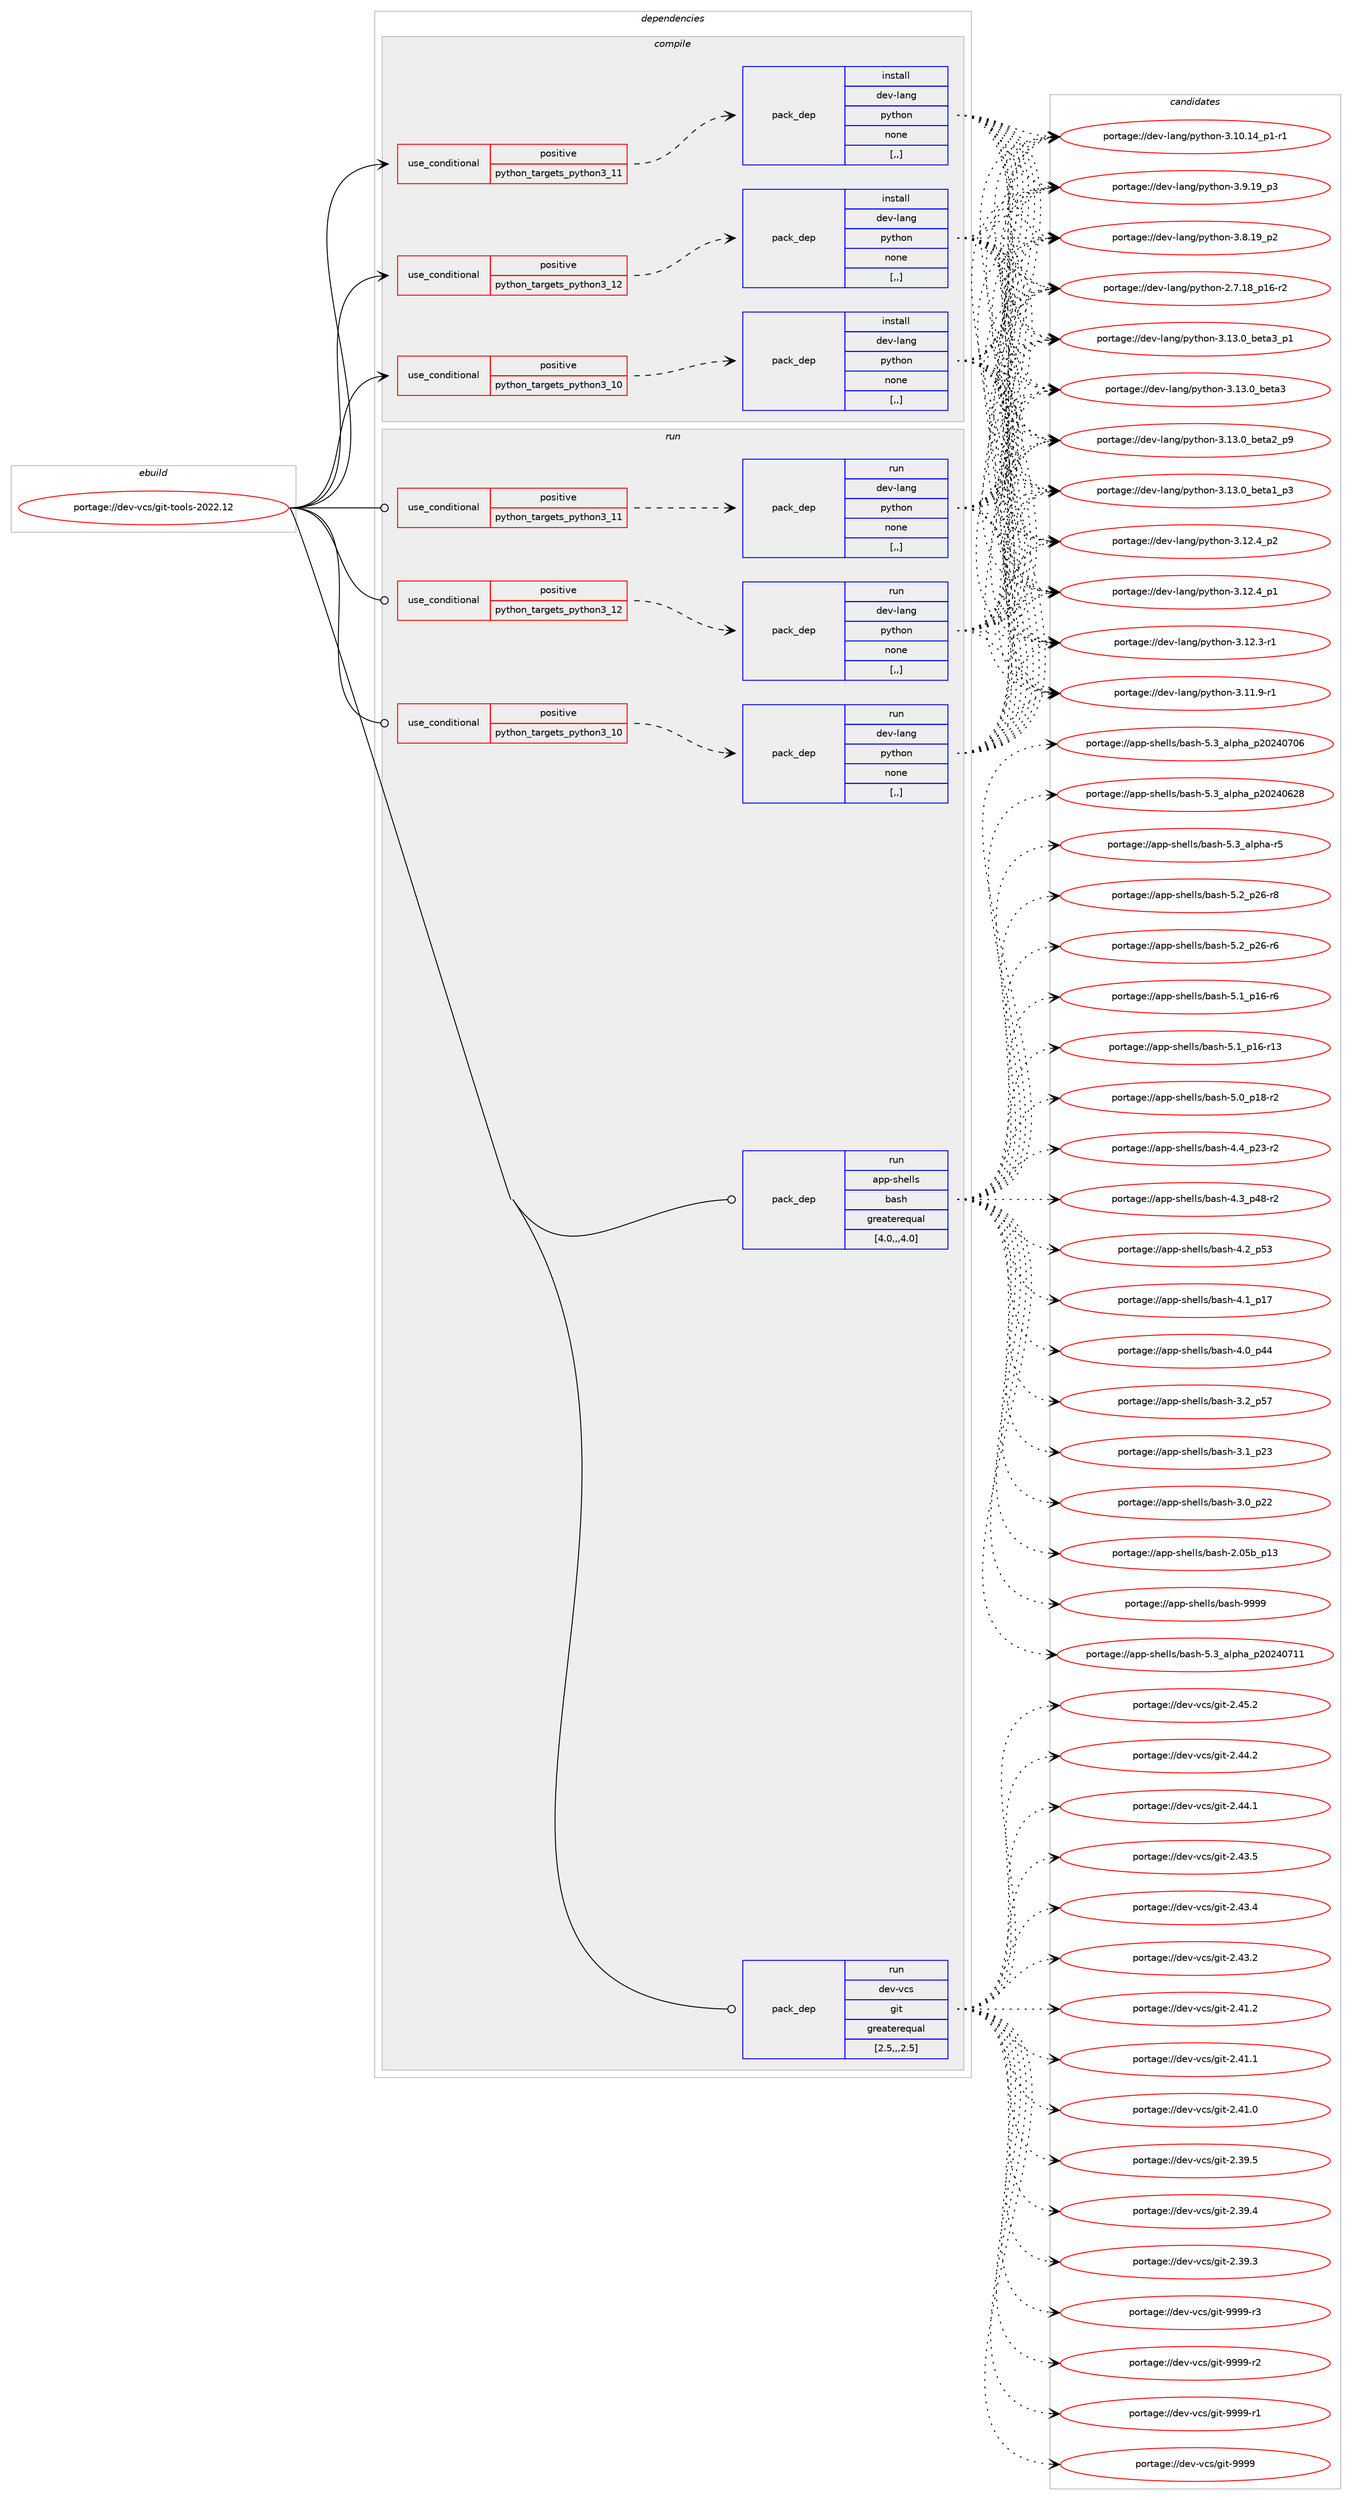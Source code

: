 digraph prolog {

# *************
# Graph options
# *************

newrank=true;
concentrate=true;
compound=true;
graph [rankdir=LR,fontname=Helvetica,fontsize=10,ranksep=1.5];#, ranksep=2.5, nodesep=0.2];
edge  [arrowhead=vee];
node  [fontname=Helvetica,fontsize=10];

# **********
# The ebuild
# **********

subgraph cluster_leftcol {
color=gray;
label=<<i>ebuild</i>>;
id [label="portage://dev-vcs/git-tools-2022.12", color=red, width=4, href="../dev-vcs/git-tools-2022.12.svg"];
}

# ****************
# The dependencies
# ****************

subgraph cluster_midcol {
color=gray;
label=<<i>dependencies</i>>;
subgraph cluster_compile {
fillcolor="#eeeeee";
style=filled;
label=<<i>compile</i>>;
subgraph cond62364 {
dependency221968 [label=<<TABLE BORDER="0" CELLBORDER="1" CELLSPACING="0" CELLPADDING="4"><TR><TD ROWSPAN="3" CELLPADDING="10">use_conditional</TD></TR><TR><TD>positive</TD></TR><TR><TD>python_targets_python3_10</TD></TR></TABLE>>, shape=none, color=red];
subgraph pack158124 {
dependency221969 [label=<<TABLE BORDER="0" CELLBORDER="1" CELLSPACING="0" CELLPADDING="4" WIDTH="220"><TR><TD ROWSPAN="6" CELLPADDING="30">pack_dep</TD></TR><TR><TD WIDTH="110">install</TD></TR><TR><TD>dev-lang</TD></TR><TR><TD>python</TD></TR><TR><TD>none</TD></TR><TR><TD>[,,]</TD></TR></TABLE>>, shape=none, color=blue];
}
dependency221968:e -> dependency221969:w [weight=20,style="dashed",arrowhead="vee"];
}
id:e -> dependency221968:w [weight=20,style="solid",arrowhead="vee"];
subgraph cond62365 {
dependency221970 [label=<<TABLE BORDER="0" CELLBORDER="1" CELLSPACING="0" CELLPADDING="4"><TR><TD ROWSPAN="3" CELLPADDING="10">use_conditional</TD></TR><TR><TD>positive</TD></TR><TR><TD>python_targets_python3_11</TD></TR></TABLE>>, shape=none, color=red];
subgraph pack158125 {
dependency221971 [label=<<TABLE BORDER="0" CELLBORDER="1" CELLSPACING="0" CELLPADDING="4" WIDTH="220"><TR><TD ROWSPAN="6" CELLPADDING="30">pack_dep</TD></TR><TR><TD WIDTH="110">install</TD></TR><TR><TD>dev-lang</TD></TR><TR><TD>python</TD></TR><TR><TD>none</TD></TR><TR><TD>[,,]</TD></TR></TABLE>>, shape=none, color=blue];
}
dependency221970:e -> dependency221971:w [weight=20,style="dashed",arrowhead="vee"];
}
id:e -> dependency221970:w [weight=20,style="solid",arrowhead="vee"];
subgraph cond62366 {
dependency221972 [label=<<TABLE BORDER="0" CELLBORDER="1" CELLSPACING="0" CELLPADDING="4"><TR><TD ROWSPAN="3" CELLPADDING="10">use_conditional</TD></TR><TR><TD>positive</TD></TR><TR><TD>python_targets_python3_12</TD></TR></TABLE>>, shape=none, color=red];
subgraph pack158126 {
dependency221973 [label=<<TABLE BORDER="0" CELLBORDER="1" CELLSPACING="0" CELLPADDING="4" WIDTH="220"><TR><TD ROWSPAN="6" CELLPADDING="30">pack_dep</TD></TR><TR><TD WIDTH="110">install</TD></TR><TR><TD>dev-lang</TD></TR><TR><TD>python</TD></TR><TR><TD>none</TD></TR><TR><TD>[,,]</TD></TR></TABLE>>, shape=none, color=blue];
}
dependency221972:e -> dependency221973:w [weight=20,style="dashed",arrowhead="vee"];
}
id:e -> dependency221972:w [weight=20,style="solid",arrowhead="vee"];
}
subgraph cluster_compileandrun {
fillcolor="#eeeeee";
style=filled;
label=<<i>compile and run</i>>;
}
subgraph cluster_run {
fillcolor="#eeeeee";
style=filled;
label=<<i>run</i>>;
subgraph cond62367 {
dependency221974 [label=<<TABLE BORDER="0" CELLBORDER="1" CELLSPACING="0" CELLPADDING="4"><TR><TD ROWSPAN="3" CELLPADDING="10">use_conditional</TD></TR><TR><TD>positive</TD></TR><TR><TD>python_targets_python3_10</TD></TR></TABLE>>, shape=none, color=red];
subgraph pack158127 {
dependency221975 [label=<<TABLE BORDER="0" CELLBORDER="1" CELLSPACING="0" CELLPADDING="4" WIDTH="220"><TR><TD ROWSPAN="6" CELLPADDING="30">pack_dep</TD></TR><TR><TD WIDTH="110">run</TD></TR><TR><TD>dev-lang</TD></TR><TR><TD>python</TD></TR><TR><TD>none</TD></TR><TR><TD>[,,]</TD></TR></TABLE>>, shape=none, color=blue];
}
dependency221974:e -> dependency221975:w [weight=20,style="dashed",arrowhead="vee"];
}
id:e -> dependency221974:w [weight=20,style="solid",arrowhead="odot"];
subgraph cond62368 {
dependency221976 [label=<<TABLE BORDER="0" CELLBORDER="1" CELLSPACING="0" CELLPADDING="4"><TR><TD ROWSPAN="3" CELLPADDING="10">use_conditional</TD></TR><TR><TD>positive</TD></TR><TR><TD>python_targets_python3_11</TD></TR></TABLE>>, shape=none, color=red];
subgraph pack158128 {
dependency221977 [label=<<TABLE BORDER="0" CELLBORDER="1" CELLSPACING="0" CELLPADDING="4" WIDTH="220"><TR><TD ROWSPAN="6" CELLPADDING="30">pack_dep</TD></TR><TR><TD WIDTH="110">run</TD></TR><TR><TD>dev-lang</TD></TR><TR><TD>python</TD></TR><TR><TD>none</TD></TR><TR><TD>[,,]</TD></TR></TABLE>>, shape=none, color=blue];
}
dependency221976:e -> dependency221977:w [weight=20,style="dashed",arrowhead="vee"];
}
id:e -> dependency221976:w [weight=20,style="solid",arrowhead="odot"];
subgraph cond62369 {
dependency221978 [label=<<TABLE BORDER="0" CELLBORDER="1" CELLSPACING="0" CELLPADDING="4"><TR><TD ROWSPAN="3" CELLPADDING="10">use_conditional</TD></TR><TR><TD>positive</TD></TR><TR><TD>python_targets_python3_12</TD></TR></TABLE>>, shape=none, color=red];
subgraph pack158129 {
dependency221979 [label=<<TABLE BORDER="0" CELLBORDER="1" CELLSPACING="0" CELLPADDING="4" WIDTH="220"><TR><TD ROWSPAN="6" CELLPADDING="30">pack_dep</TD></TR><TR><TD WIDTH="110">run</TD></TR><TR><TD>dev-lang</TD></TR><TR><TD>python</TD></TR><TR><TD>none</TD></TR><TR><TD>[,,]</TD></TR></TABLE>>, shape=none, color=blue];
}
dependency221978:e -> dependency221979:w [weight=20,style="dashed",arrowhead="vee"];
}
id:e -> dependency221978:w [weight=20,style="solid",arrowhead="odot"];
subgraph pack158130 {
dependency221980 [label=<<TABLE BORDER="0" CELLBORDER="1" CELLSPACING="0" CELLPADDING="4" WIDTH="220"><TR><TD ROWSPAN="6" CELLPADDING="30">pack_dep</TD></TR><TR><TD WIDTH="110">run</TD></TR><TR><TD>app-shells</TD></TR><TR><TD>bash</TD></TR><TR><TD>greaterequal</TD></TR><TR><TD>[4.0,,,4.0]</TD></TR></TABLE>>, shape=none, color=blue];
}
id:e -> dependency221980:w [weight=20,style="solid",arrowhead="odot"];
subgraph pack158131 {
dependency221981 [label=<<TABLE BORDER="0" CELLBORDER="1" CELLSPACING="0" CELLPADDING="4" WIDTH="220"><TR><TD ROWSPAN="6" CELLPADDING="30">pack_dep</TD></TR><TR><TD WIDTH="110">run</TD></TR><TR><TD>dev-vcs</TD></TR><TR><TD>git</TD></TR><TR><TD>greaterequal</TD></TR><TR><TD>[2.5,,,2.5]</TD></TR></TABLE>>, shape=none, color=blue];
}
id:e -> dependency221981:w [weight=20,style="solid",arrowhead="odot"];
}
}

# **************
# The candidates
# **************

subgraph cluster_choices {
rank=same;
color=gray;
label=<<i>candidates</i>>;

subgraph choice158124 {
color=black;
nodesep=1;
choice10010111845108971101034711212111610411111045514649514648959810111697519511249 [label="portage://dev-lang/python-3.13.0_beta3_p1", color=red, width=4,href="../dev-lang/python-3.13.0_beta3_p1.svg"];
choice1001011184510897110103471121211161041111104551464951464895981011169751 [label="portage://dev-lang/python-3.13.0_beta3", color=red, width=4,href="../dev-lang/python-3.13.0_beta3.svg"];
choice10010111845108971101034711212111610411111045514649514648959810111697509511257 [label="portage://dev-lang/python-3.13.0_beta2_p9", color=red, width=4,href="../dev-lang/python-3.13.0_beta2_p9.svg"];
choice10010111845108971101034711212111610411111045514649514648959810111697499511251 [label="portage://dev-lang/python-3.13.0_beta1_p3", color=red, width=4,href="../dev-lang/python-3.13.0_beta1_p3.svg"];
choice100101118451089711010347112121116104111110455146495046529511250 [label="portage://dev-lang/python-3.12.4_p2", color=red, width=4,href="../dev-lang/python-3.12.4_p2.svg"];
choice100101118451089711010347112121116104111110455146495046529511249 [label="portage://dev-lang/python-3.12.4_p1", color=red, width=4,href="../dev-lang/python-3.12.4_p1.svg"];
choice100101118451089711010347112121116104111110455146495046514511449 [label="portage://dev-lang/python-3.12.3-r1", color=red, width=4,href="../dev-lang/python-3.12.3-r1.svg"];
choice100101118451089711010347112121116104111110455146494946574511449 [label="portage://dev-lang/python-3.11.9-r1", color=red, width=4,href="../dev-lang/python-3.11.9-r1.svg"];
choice100101118451089711010347112121116104111110455146494846495295112494511449 [label="portage://dev-lang/python-3.10.14_p1-r1", color=red, width=4,href="../dev-lang/python-3.10.14_p1-r1.svg"];
choice100101118451089711010347112121116104111110455146574649579511251 [label="portage://dev-lang/python-3.9.19_p3", color=red, width=4,href="../dev-lang/python-3.9.19_p3.svg"];
choice100101118451089711010347112121116104111110455146564649579511250 [label="portage://dev-lang/python-3.8.19_p2", color=red, width=4,href="../dev-lang/python-3.8.19_p2.svg"];
choice100101118451089711010347112121116104111110455046554649569511249544511450 [label="portage://dev-lang/python-2.7.18_p16-r2", color=red, width=4,href="../dev-lang/python-2.7.18_p16-r2.svg"];
dependency221969:e -> choice10010111845108971101034711212111610411111045514649514648959810111697519511249:w [style=dotted,weight="100"];
dependency221969:e -> choice1001011184510897110103471121211161041111104551464951464895981011169751:w [style=dotted,weight="100"];
dependency221969:e -> choice10010111845108971101034711212111610411111045514649514648959810111697509511257:w [style=dotted,weight="100"];
dependency221969:e -> choice10010111845108971101034711212111610411111045514649514648959810111697499511251:w [style=dotted,weight="100"];
dependency221969:e -> choice100101118451089711010347112121116104111110455146495046529511250:w [style=dotted,weight="100"];
dependency221969:e -> choice100101118451089711010347112121116104111110455146495046529511249:w [style=dotted,weight="100"];
dependency221969:e -> choice100101118451089711010347112121116104111110455146495046514511449:w [style=dotted,weight="100"];
dependency221969:e -> choice100101118451089711010347112121116104111110455146494946574511449:w [style=dotted,weight="100"];
dependency221969:e -> choice100101118451089711010347112121116104111110455146494846495295112494511449:w [style=dotted,weight="100"];
dependency221969:e -> choice100101118451089711010347112121116104111110455146574649579511251:w [style=dotted,weight="100"];
dependency221969:e -> choice100101118451089711010347112121116104111110455146564649579511250:w [style=dotted,weight="100"];
dependency221969:e -> choice100101118451089711010347112121116104111110455046554649569511249544511450:w [style=dotted,weight="100"];
}
subgraph choice158125 {
color=black;
nodesep=1;
choice10010111845108971101034711212111610411111045514649514648959810111697519511249 [label="portage://dev-lang/python-3.13.0_beta3_p1", color=red, width=4,href="../dev-lang/python-3.13.0_beta3_p1.svg"];
choice1001011184510897110103471121211161041111104551464951464895981011169751 [label="portage://dev-lang/python-3.13.0_beta3", color=red, width=4,href="../dev-lang/python-3.13.0_beta3.svg"];
choice10010111845108971101034711212111610411111045514649514648959810111697509511257 [label="portage://dev-lang/python-3.13.0_beta2_p9", color=red, width=4,href="../dev-lang/python-3.13.0_beta2_p9.svg"];
choice10010111845108971101034711212111610411111045514649514648959810111697499511251 [label="portage://dev-lang/python-3.13.0_beta1_p3", color=red, width=4,href="../dev-lang/python-3.13.0_beta1_p3.svg"];
choice100101118451089711010347112121116104111110455146495046529511250 [label="portage://dev-lang/python-3.12.4_p2", color=red, width=4,href="../dev-lang/python-3.12.4_p2.svg"];
choice100101118451089711010347112121116104111110455146495046529511249 [label="portage://dev-lang/python-3.12.4_p1", color=red, width=4,href="../dev-lang/python-3.12.4_p1.svg"];
choice100101118451089711010347112121116104111110455146495046514511449 [label="portage://dev-lang/python-3.12.3-r1", color=red, width=4,href="../dev-lang/python-3.12.3-r1.svg"];
choice100101118451089711010347112121116104111110455146494946574511449 [label="portage://dev-lang/python-3.11.9-r1", color=red, width=4,href="../dev-lang/python-3.11.9-r1.svg"];
choice100101118451089711010347112121116104111110455146494846495295112494511449 [label="portage://dev-lang/python-3.10.14_p1-r1", color=red, width=4,href="../dev-lang/python-3.10.14_p1-r1.svg"];
choice100101118451089711010347112121116104111110455146574649579511251 [label="portage://dev-lang/python-3.9.19_p3", color=red, width=4,href="../dev-lang/python-3.9.19_p3.svg"];
choice100101118451089711010347112121116104111110455146564649579511250 [label="portage://dev-lang/python-3.8.19_p2", color=red, width=4,href="../dev-lang/python-3.8.19_p2.svg"];
choice100101118451089711010347112121116104111110455046554649569511249544511450 [label="portage://dev-lang/python-2.7.18_p16-r2", color=red, width=4,href="../dev-lang/python-2.7.18_p16-r2.svg"];
dependency221971:e -> choice10010111845108971101034711212111610411111045514649514648959810111697519511249:w [style=dotted,weight="100"];
dependency221971:e -> choice1001011184510897110103471121211161041111104551464951464895981011169751:w [style=dotted,weight="100"];
dependency221971:e -> choice10010111845108971101034711212111610411111045514649514648959810111697509511257:w [style=dotted,weight="100"];
dependency221971:e -> choice10010111845108971101034711212111610411111045514649514648959810111697499511251:w [style=dotted,weight="100"];
dependency221971:e -> choice100101118451089711010347112121116104111110455146495046529511250:w [style=dotted,weight="100"];
dependency221971:e -> choice100101118451089711010347112121116104111110455146495046529511249:w [style=dotted,weight="100"];
dependency221971:e -> choice100101118451089711010347112121116104111110455146495046514511449:w [style=dotted,weight="100"];
dependency221971:e -> choice100101118451089711010347112121116104111110455146494946574511449:w [style=dotted,weight="100"];
dependency221971:e -> choice100101118451089711010347112121116104111110455146494846495295112494511449:w [style=dotted,weight="100"];
dependency221971:e -> choice100101118451089711010347112121116104111110455146574649579511251:w [style=dotted,weight="100"];
dependency221971:e -> choice100101118451089711010347112121116104111110455146564649579511250:w [style=dotted,weight="100"];
dependency221971:e -> choice100101118451089711010347112121116104111110455046554649569511249544511450:w [style=dotted,weight="100"];
}
subgraph choice158126 {
color=black;
nodesep=1;
choice10010111845108971101034711212111610411111045514649514648959810111697519511249 [label="portage://dev-lang/python-3.13.0_beta3_p1", color=red, width=4,href="../dev-lang/python-3.13.0_beta3_p1.svg"];
choice1001011184510897110103471121211161041111104551464951464895981011169751 [label="portage://dev-lang/python-3.13.0_beta3", color=red, width=4,href="../dev-lang/python-3.13.0_beta3.svg"];
choice10010111845108971101034711212111610411111045514649514648959810111697509511257 [label="portage://dev-lang/python-3.13.0_beta2_p9", color=red, width=4,href="../dev-lang/python-3.13.0_beta2_p9.svg"];
choice10010111845108971101034711212111610411111045514649514648959810111697499511251 [label="portage://dev-lang/python-3.13.0_beta1_p3", color=red, width=4,href="../dev-lang/python-3.13.0_beta1_p3.svg"];
choice100101118451089711010347112121116104111110455146495046529511250 [label="portage://dev-lang/python-3.12.4_p2", color=red, width=4,href="../dev-lang/python-3.12.4_p2.svg"];
choice100101118451089711010347112121116104111110455146495046529511249 [label="portage://dev-lang/python-3.12.4_p1", color=red, width=4,href="../dev-lang/python-3.12.4_p1.svg"];
choice100101118451089711010347112121116104111110455146495046514511449 [label="portage://dev-lang/python-3.12.3-r1", color=red, width=4,href="../dev-lang/python-3.12.3-r1.svg"];
choice100101118451089711010347112121116104111110455146494946574511449 [label="portage://dev-lang/python-3.11.9-r1", color=red, width=4,href="../dev-lang/python-3.11.9-r1.svg"];
choice100101118451089711010347112121116104111110455146494846495295112494511449 [label="portage://dev-lang/python-3.10.14_p1-r1", color=red, width=4,href="../dev-lang/python-3.10.14_p1-r1.svg"];
choice100101118451089711010347112121116104111110455146574649579511251 [label="portage://dev-lang/python-3.9.19_p3", color=red, width=4,href="../dev-lang/python-3.9.19_p3.svg"];
choice100101118451089711010347112121116104111110455146564649579511250 [label="portage://dev-lang/python-3.8.19_p2", color=red, width=4,href="../dev-lang/python-3.8.19_p2.svg"];
choice100101118451089711010347112121116104111110455046554649569511249544511450 [label="portage://dev-lang/python-2.7.18_p16-r2", color=red, width=4,href="../dev-lang/python-2.7.18_p16-r2.svg"];
dependency221973:e -> choice10010111845108971101034711212111610411111045514649514648959810111697519511249:w [style=dotted,weight="100"];
dependency221973:e -> choice1001011184510897110103471121211161041111104551464951464895981011169751:w [style=dotted,weight="100"];
dependency221973:e -> choice10010111845108971101034711212111610411111045514649514648959810111697509511257:w [style=dotted,weight="100"];
dependency221973:e -> choice10010111845108971101034711212111610411111045514649514648959810111697499511251:w [style=dotted,weight="100"];
dependency221973:e -> choice100101118451089711010347112121116104111110455146495046529511250:w [style=dotted,weight="100"];
dependency221973:e -> choice100101118451089711010347112121116104111110455146495046529511249:w [style=dotted,weight="100"];
dependency221973:e -> choice100101118451089711010347112121116104111110455146495046514511449:w [style=dotted,weight="100"];
dependency221973:e -> choice100101118451089711010347112121116104111110455146494946574511449:w [style=dotted,weight="100"];
dependency221973:e -> choice100101118451089711010347112121116104111110455146494846495295112494511449:w [style=dotted,weight="100"];
dependency221973:e -> choice100101118451089711010347112121116104111110455146574649579511251:w [style=dotted,weight="100"];
dependency221973:e -> choice100101118451089711010347112121116104111110455146564649579511250:w [style=dotted,weight="100"];
dependency221973:e -> choice100101118451089711010347112121116104111110455046554649569511249544511450:w [style=dotted,weight="100"];
}
subgraph choice158127 {
color=black;
nodesep=1;
choice10010111845108971101034711212111610411111045514649514648959810111697519511249 [label="portage://dev-lang/python-3.13.0_beta3_p1", color=red, width=4,href="../dev-lang/python-3.13.0_beta3_p1.svg"];
choice1001011184510897110103471121211161041111104551464951464895981011169751 [label="portage://dev-lang/python-3.13.0_beta3", color=red, width=4,href="../dev-lang/python-3.13.0_beta3.svg"];
choice10010111845108971101034711212111610411111045514649514648959810111697509511257 [label="portage://dev-lang/python-3.13.0_beta2_p9", color=red, width=4,href="../dev-lang/python-3.13.0_beta2_p9.svg"];
choice10010111845108971101034711212111610411111045514649514648959810111697499511251 [label="portage://dev-lang/python-3.13.0_beta1_p3", color=red, width=4,href="../dev-lang/python-3.13.0_beta1_p3.svg"];
choice100101118451089711010347112121116104111110455146495046529511250 [label="portage://dev-lang/python-3.12.4_p2", color=red, width=4,href="../dev-lang/python-3.12.4_p2.svg"];
choice100101118451089711010347112121116104111110455146495046529511249 [label="portage://dev-lang/python-3.12.4_p1", color=red, width=4,href="../dev-lang/python-3.12.4_p1.svg"];
choice100101118451089711010347112121116104111110455146495046514511449 [label="portage://dev-lang/python-3.12.3-r1", color=red, width=4,href="../dev-lang/python-3.12.3-r1.svg"];
choice100101118451089711010347112121116104111110455146494946574511449 [label="portage://dev-lang/python-3.11.9-r1", color=red, width=4,href="../dev-lang/python-3.11.9-r1.svg"];
choice100101118451089711010347112121116104111110455146494846495295112494511449 [label="portage://dev-lang/python-3.10.14_p1-r1", color=red, width=4,href="../dev-lang/python-3.10.14_p1-r1.svg"];
choice100101118451089711010347112121116104111110455146574649579511251 [label="portage://dev-lang/python-3.9.19_p3", color=red, width=4,href="../dev-lang/python-3.9.19_p3.svg"];
choice100101118451089711010347112121116104111110455146564649579511250 [label="portage://dev-lang/python-3.8.19_p2", color=red, width=4,href="../dev-lang/python-3.8.19_p2.svg"];
choice100101118451089711010347112121116104111110455046554649569511249544511450 [label="portage://dev-lang/python-2.7.18_p16-r2", color=red, width=4,href="../dev-lang/python-2.7.18_p16-r2.svg"];
dependency221975:e -> choice10010111845108971101034711212111610411111045514649514648959810111697519511249:w [style=dotted,weight="100"];
dependency221975:e -> choice1001011184510897110103471121211161041111104551464951464895981011169751:w [style=dotted,weight="100"];
dependency221975:e -> choice10010111845108971101034711212111610411111045514649514648959810111697509511257:w [style=dotted,weight="100"];
dependency221975:e -> choice10010111845108971101034711212111610411111045514649514648959810111697499511251:w [style=dotted,weight="100"];
dependency221975:e -> choice100101118451089711010347112121116104111110455146495046529511250:w [style=dotted,weight="100"];
dependency221975:e -> choice100101118451089711010347112121116104111110455146495046529511249:w [style=dotted,weight="100"];
dependency221975:e -> choice100101118451089711010347112121116104111110455146495046514511449:w [style=dotted,weight="100"];
dependency221975:e -> choice100101118451089711010347112121116104111110455146494946574511449:w [style=dotted,weight="100"];
dependency221975:e -> choice100101118451089711010347112121116104111110455146494846495295112494511449:w [style=dotted,weight="100"];
dependency221975:e -> choice100101118451089711010347112121116104111110455146574649579511251:w [style=dotted,weight="100"];
dependency221975:e -> choice100101118451089711010347112121116104111110455146564649579511250:w [style=dotted,weight="100"];
dependency221975:e -> choice100101118451089711010347112121116104111110455046554649569511249544511450:w [style=dotted,weight="100"];
}
subgraph choice158128 {
color=black;
nodesep=1;
choice10010111845108971101034711212111610411111045514649514648959810111697519511249 [label="portage://dev-lang/python-3.13.0_beta3_p1", color=red, width=4,href="../dev-lang/python-3.13.0_beta3_p1.svg"];
choice1001011184510897110103471121211161041111104551464951464895981011169751 [label="portage://dev-lang/python-3.13.0_beta3", color=red, width=4,href="../dev-lang/python-3.13.0_beta3.svg"];
choice10010111845108971101034711212111610411111045514649514648959810111697509511257 [label="portage://dev-lang/python-3.13.0_beta2_p9", color=red, width=4,href="../dev-lang/python-3.13.0_beta2_p9.svg"];
choice10010111845108971101034711212111610411111045514649514648959810111697499511251 [label="portage://dev-lang/python-3.13.0_beta1_p3", color=red, width=4,href="../dev-lang/python-3.13.0_beta1_p3.svg"];
choice100101118451089711010347112121116104111110455146495046529511250 [label="portage://dev-lang/python-3.12.4_p2", color=red, width=4,href="../dev-lang/python-3.12.4_p2.svg"];
choice100101118451089711010347112121116104111110455146495046529511249 [label="portage://dev-lang/python-3.12.4_p1", color=red, width=4,href="../dev-lang/python-3.12.4_p1.svg"];
choice100101118451089711010347112121116104111110455146495046514511449 [label="portage://dev-lang/python-3.12.3-r1", color=red, width=4,href="../dev-lang/python-3.12.3-r1.svg"];
choice100101118451089711010347112121116104111110455146494946574511449 [label="portage://dev-lang/python-3.11.9-r1", color=red, width=4,href="../dev-lang/python-3.11.9-r1.svg"];
choice100101118451089711010347112121116104111110455146494846495295112494511449 [label="portage://dev-lang/python-3.10.14_p1-r1", color=red, width=4,href="../dev-lang/python-3.10.14_p1-r1.svg"];
choice100101118451089711010347112121116104111110455146574649579511251 [label="portage://dev-lang/python-3.9.19_p3", color=red, width=4,href="../dev-lang/python-3.9.19_p3.svg"];
choice100101118451089711010347112121116104111110455146564649579511250 [label="portage://dev-lang/python-3.8.19_p2", color=red, width=4,href="../dev-lang/python-3.8.19_p2.svg"];
choice100101118451089711010347112121116104111110455046554649569511249544511450 [label="portage://dev-lang/python-2.7.18_p16-r2", color=red, width=4,href="../dev-lang/python-2.7.18_p16-r2.svg"];
dependency221977:e -> choice10010111845108971101034711212111610411111045514649514648959810111697519511249:w [style=dotted,weight="100"];
dependency221977:e -> choice1001011184510897110103471121211161041111104551464951464895981011169751:w [style=dotted,weight="100"];
dependency221977:e -> choice10010111845108971101034711212111610411111045514649514648959810111697509511257:w [style=dotted,weight="100"];
dependency221977:e -> choice10010111845108971101034711212111610411111045514649514648959810111697499511251:w [style=dotted,weight="100"];
dependency221977:e -> choice100101118451089711010347112121116104111110455146495046529511250:w [style=dotted,weight="100"];
dependency221977:e -> choice100101118451089711010347112121116104111110455146495046529511249:w [style=dotted,weight="100"];
dependency221977:e -> choice100101118451089711010347112121116104111110455146495046514511449:w [style=dotted,weight="100"];
dependency221977:e -> choice100101118451089711010347112121116104111110455146494946574511449:w [style=dotted,weight="100"];
dependency221977:e -> choice100101118451089711010347112121116104111110455146494846495295112494511449:w [style=dotted,weight="100"];
dependency221977:e -> choice100101118451089711010347112121116104111110455146574649579511251:w [style=dotted,weight="100"];
dependency221977:e -> choice100101118451089711010347112121116104111110455146564649579511250:w [style=dotted,weight="100"];
dependency221977:e -> choice100101118451089711010347112121116104111110455046554649569511249544511450:w [style=dotted,weight="100"];
}
subgraph choice158129 {
color=black;
nodesep=1;
choice10010111845108971101034711212111610411111045514649514648959810111697519511249 [label="portage://dev-lang/python-3.13.0_beta3_p1", color=red, width=4,href="../dev-lang/python-3.13.0_beta3_p1.svg"];
choice1001011184510897110103471121211161041111104551464951464895981011169751 [label="portage://dev-lang/python-3.13.0_beta3", color=red, width=4,href="../dev-lang/python-3.13.0_beta3.svg"];
choice10010111845108971101034711212111610411111045514649514648959810111697509511257 [label="portage://dev-lang/python-3.13.0_beta2_p9", color=red, width=4,href="../dev-lang/python-3.13.0_beta2_p9.svg"];
choice10010111845108971101034711212111610411111045514649514648959810111697499511251 [label="portage://dev-lang/python-3.13.0_beta1_p3", color=red, width=4,href="../dev-lang/python-3.13.0_beta1_p3.svg"];
choice100101118451089711010347112121116104111110455146495046529511250 [label="portage://dev-lang/python-3.12.4_p2", color=red, width=4,href="../dev-lang/python-3.12.4_p2.svg"];
choice100101118451089711010347112121116104111110455146495046529511249 [label="portage://dev-lang/python-3.12.4_p1", color=red, width=4,href="../dev-lang/python-3.12.4_p1.svg"];
choice100101118451089711010347112121116104111110455146495046514511449 [label="portage://dev-lang/python-3.12.3-r1", color=red, width=4,href="../dev-lang/python-3.12.3-r1.svg"];
choice100101118451089711010347112121116104111110455146494946574511449 [label="portage://dev-lang/python-3.11.9-r1", color=red, width=4,href="../dev-lang/python-3.11.9-r1.svg"];
choice100101118451089711010347112121116104111110455146494846495295112494511449 [label="portage://dev-lang/python-3.10.14_p1-r1", color=red, width=4,href="../dev-lang/python-3.10.14_p1-r1.svg"];
choice100101118451089711010347112121116104111110455146574649579511251 [label="portage://dev-lang/python-3.9.19_p3", color=red, width=4,href="../dev-lang/python-3.9.19_p3.svg"];
choice100101118451089711010347112121116104111110455146564649579511250 [label="portage://dev-lang/python-3.8.19_p2", color=red, width=4,href="../dev-lang/python-3.8.19_p2.svg"];
choice100101118451089711010347112121116104111110455046554649569511249544511450 [label="portage://dev-lang/python-2.7.18_p16-r2", color=red, width=4,href="../dev-lang/python-2.7.18_p16-r2.svg"];
dependency221979:e -> choice10010111845108971101034711212111610411111045514649514648959810111697519511249:w [style=dotted,weight="100"];
dependency221979:e -> choice1001011184510897110103471121211161041111104551464951464895981011169751:w [style=dotted,weight="100"];
dependency221979:e -> choice10010111845108971101034711212111610411111045514649514648959810111697509511257:w [style=dotted,weight="100"];
dependency221979:e -> choice10010111845108971101034711212111610411111045514649514648959810111697499511251:w [style=dotted,weight="100"];
dependency221979:e -> choice100101118451089711010347112121116104111110455146495046529511250:w [style=dotted,weight="100"];
dependency221979:e -> choice100101118451089711010347112121116104111110455146495046529511249:w [style=dotted,weight="100"];
dependency221979:e -> choice100101118451089711010347112121116104111110455146495046514511449:w [style=dotted,weight="100"];
dependency221979:e -> choice100101118451089711010347112121116104111110455146494946574511449:w [style=dotted,weight="100"];
dependency221979:e -> choice100101118451089711010347112121116104111110455146494846495295112494511449:w [style=dotted,weight="100"];
dependency221979:e -> choice100101118451089711010347112121116104111110455146574649579511251:w [style=dotted,weight="100"];
dependency221979:e -> choice100101118451089711010347112121116104111110455146564649579511250:w [style=dotted,weight="100"];
dependency221979:e -> choice100101118451089711010347112121116104111110455046554649569511249544511450:w [style=dotted,weight="100"];
}
subgraph choice158130 {
color=black;
nodesep=1;
choice97112112451151041011081081154798971151044557575757 [label="portage://app-shells/bash-9999", color=red, width=4,href="../app-shells/bash-9999.svg"];
choice971121124511510410110810811547989711510445534651959710811210497951125048505248554949 [label="portage://app-shells/bash-5.3_alpha_p20240711", color=red, width=4,href="../app-shells/bash-5.3_alpha_p20240711.svg"];
choice971121124511510410110810811547989711510445534651959710811210497951125048505248554854 [label="portage://app-shells/bash-5.3_alpha_p20240706", color=red, width=4,href="../app-shells/bash-5.3_alpha_p20240706.svg"];
choice971121124511510410110810811547989711510445534651959710811210497951125048505248545056 [label="portage://app-shells/bash-5.3_alpha_p20240628", color=red, width=4,href="../app-shells/bash-5.3_alpha_p20240628.svg"];
choice9711211245115104101108108115479897115104455346519597108112104974511453 [label="portage://app-shells/bash-5.3_alpha-r5", color=red, width=4,href="../app-shells/bash-5.3_alpha-r5.svg"];
choice9711211245115104101108108115479897115104455346509511250544511456 [label="portage://app-shells/bash-5.2_p26-r8", color=red, width=4,href="../app-shells/bash-5.2_p26-r8.svg"];
choice9711211245115104101108108115479897115104455346509511250544511454 [label="portage://app-shells/bash-5.2_p26-r6", color=red, width=4,href="../app-shells/bash-5.2_p26-r6.svg"];
choice9711211245115104101108108115479897115104455346499511249544511454 [label="portage://app-shells/bash-5.1_p16-r6", color=red, width=4,href="../app-shells/bash-5.1_p16-r6.svg"];
choice971121124511510410110810811547989711510445534649951124954451144951 [label="portage://app-shells/bash-5.1_p16-r13", color=red, width=4,href="../app-shells/bash-5.1_p16-r13.svg"];
choice9711211245115104101108108115479897115104455346489511249564511450 [label="portage://app-shells/bash-5.0_p18-r2", color=red, width=4,href="../app-shells/bash-5.0_p18-r2.svg"];
choice9711211245115104101108108115479897115104455246529511250514511450 [label="portage://app-shells/bash-4.4_p23-r2", color=red, width=4,href="../app-shells/bash-4.4_p23-r2.svg"];
choice9711211245115104101108108115479897115104455246519511252564511450 [label="portage://app-shells/bash-4.3_p48-r2", color=red, width=4,href="../app-shells/bash-4.3_p48-r2.svg"];
choice971121124511510410110810811547989711510445524650951125351 [label="portage://app-shells/bash-4.2_p53", color=red, width=4,href="../app-shells/bash-4.2_p53.svg"];
choice971121124511510410110810811547989711510445524649951124955 [label="portage://app-shells/bash-4.1_p17", color=red, width=4,href="../app-shells/bash-4.1_p17.svg"];
choice971121124511510410110810811547989711510445524648951125252 [label="portage://app-shells/bash-4.0_p44", color=red, width=4,href="../app-shells/bash-4.0_p44.svg"];
choice971121124511510410110810811547989711510445514650951125355 [label="portage://app-shells/bash-3.2_p57", color=red, width=4,href="../app-shells/bash-3.2_p57.svg"];
choice971121124511510410110810811547989711510445514649951125051 [label="portage://app-shells/bash-3.1_p23", color=red, width=4,href="../app-shells/bash-3.1_p23.svg"];
choice971121124511510410110810811547989711510445514648951125050 [label="portage://app-shells/bash-3.0_p22", color=red, width=4,href="../app-shells/bash-3.0_p22.svg"];
choice9711211245115104101108108115479897115104455046485398951124951 [label="portage://app-shells/bash-2.05b_p13", color=red, width=4,href="../app-shells/bash-2.05b_p13.svg"];
dependency221980:e -> choice97112112451151041011081081154798971151044557575757:w [style=dotted,weight="100"];
dependency221980:e -> choice971121124511510410110810811547989711510445534651959710811210497951125048505248554949:w [style=dotted,weight="100"];
dependency221980:e -> choice971121124511510410110810811547989711510445534651959710811210497951125048505248554854:w [style=dotted,weight="100"];
dependency221980:e -> choice971121124511510410110810811547989711510445534651959710811210497951125048505248545056:w [style=dotted,weight="100"];
dependency221980:e -> choice9711211245115104101108108115479897115104455346519597108112104974511453:w [style=dotted,weight="100"];
dependency221980:e -> choice9711211245115104101108108115479897115104455346509511250544511456:w [style=dotted,weight="100"];
dependency221980:e -> choice9711211245115104101108108115479897115104455346509511250544511454:w [style=dotted,weight="100"];
dependency221980:e -> choice9711211245115104101108108115479897115104455346499511249544511454:w [style=dotted,weight="100"];
dependency221980:e -> choice971121124511510410110810811547989711510445534649951124954451144951:w [style=dotted,weight="100"];
dependency221980:e -> choice9711211245115104101108108115479897115104455346489511249564511450:w [style=dotted,weight="100"];
dependency221980:e -> choice9711211245115104101108108115479897115104455246529511250514511450:w [style=dotted,weight="100"];
dependency221980:e -> choice9711211245115104101108108115479897115104455246519511252564511450:w [style=dotted,weight="100"];
dependency221980:e -> choice971121124511510410110810811547989711510445524650951125351:w [style=dotted,weight="100"];
dependency221980:e -> choice971121124511510410110810811547989711510445524649951124955:w [style=dotted,weight="100"];
dependency221980:e -> choice971121124511510410110810811547989711510445524648951125252:w [style=dotted,weight="100"];
dependency221980:e -> choice971121124511510410110810811547989711510445514650951125355:w [style=dotted,weight="100"];
dependency221980:e -> choice971121124511510410110810811547989711510445514649951125051:w [style=dotted,weight="100"];
dependency221980:e -> choice971121124511510410110810811547989711510445514648951125050:w [style=dotted,weight="100"];
dependency221980:e -> choice9711211245115104101108108115479897115104455046485398951124951:w [style=dotted,weight="100"];
}
subgraph choice158131 {
color=black;
nodesep=1;
choice10010111845118991154710310511645575757574511451 [label="portage://dev-vcs/git-9999-r3", color=red, width=4,href="../dev-vcs/git-9999-r3.svg"];
choice10010111845118991154710310511645575757574511450 [label="portage://dev-vcs/git-9999-r2", color=red, width=4,href="../dev-vcs/git-9999-r2.svg"];
choice10010111845118991154710310511645575757574511449 [label="portage://dev-vcs/git-9999-r1", color=red, width=4,href="../dev-vcs/git-9999-r1.svg"];
choice1001011184511899115471031051164557575757 [label="portage://dev-vcs/git-9999", color=red, width=4,href="../dev-vcs/git-9999.svg"];
choice10010111845118991154710310511645504652534650 [label="portage://dev-vcs/git-2.45.2", color=red, width=4,href="../dev-vcs/git-2.45.2.svg"];
choice10010111845118991154710310511645504652524650 [label="portage://dev-vcs/git-2.44.2", color=red, width=4,href="../dev-vcs/git-2.44.2.svg"];
choice10010111845118991154710310511645504652524649 [label="portage://dev-vcs/git-2.44.1", color=red, width=4,href="../dev-vcs/git-2.44.1.svg"];
choice10010111845118991154710310511645504652514653 [label="portage://dev-vcs/git-2.43.5", color=red, width=4,href="../dev-vcs/git-2.43.5.svg"];
choice10010111845118991154710310511645504652514652 [label="portage://dev-vcs/git-2.43.4", color=red, width=4,href="../dev-vcs/git-2.43.4.svg"];
choice10010111845118991154710310511645504652514650 [label="portage://dev-vcs/git-2.43.2", color=red, width=4,href="../dev-vcs/git-2.43.2.svg"];
choice10010111845118991154710310511645504652494650 [label="portage://dev-vcs/git-2.41.2", color=red, width=4,href="../dev-vcs/git-2.41.2.svg"];
choice10010111845118991154710310511645504652494649 [label="portage://dev-vcs/git-2.41.1", color=red, width=4,href="../dev-vcs/git-2.41.1.svg"];
choice10010111845118991154710310511645504652494648 [label="portage://dev-vcs/git-2.41.0", color=red, width=4,href="../dev-vcs/git-2.41.0.svg"];
choice10010111845118991154710310511645504651574653 [label="portage://dev-vcs/git-2.39.5", color=red, width=4,href="../dev-vcs/git-2.39.5.svg"];
choice10010111845118991154710310511645504651574652 [label="portage://dev-vcs/git-2.39.4", color=red, width=4,href="../dev-vcs/git-2.39.4.svg"];
choice10010111845118991154710310511645504651574651 [label="portage://dev-vcs/git-2.39.3", color=red, width=4,href="../dev-vcs/git-2.39.3.svg"];
dependency221981:e -> choice10010111845118991154710310511645575757574511451:w [style=dotted,weight="100"];
dependency221981:e -> choice10010111845118991154710310511645575757574511450:w [style=dotted,weight="100"];
dependency221981:e -> choice10010111845118991154710310511645575757574511449:w [style=dotted,weight="100"];
dependency221981:e -> choice1001011184511899115471031051164557575757:w [style=dotted,weight="100"];
dependency221981:e -> choice10010111845118991154710310511645504652534650:w [style=dotted,weight="100"];
dependency221981:e -> choice10010111845118991154710310511645504652524650:w [style=dotted,weight="100"];
dependency221981:e -> choice10010111845118991154710310511645504652524649:w [style=dotted,weight="100"];
dependency221981:e -> choice10010111845118991154710310511645504652514653:w [style=dotted,weight="100"];
dependency221981:e -> choice10010111845118991154710310511645504652514652:w [style=dotted,weight="100"];
dependency221981:e -> choice10010111845118991154710310511645504652514650:w [style=dotted,weight="100"];
dependency221981:e -> choice10010111845118991154710310511645504652494650:w [style=dotted,weight="100"];
dependency221981:e -> choice10010111845118991154710310511645504652494649:w [style=dotted,weight="100"];
dependency221981:e -> choice10010111845118991154710310511645504652494648:w [style=dotted,weight="100"];
dependency221981:e -> choice10010111845118991154710310511645504651574653:w [style=dotted,weight="100"];
dependency221981:e -> choice10010111845118991154710310511645504651574652:w [style=dotted,weight="100"];
dependency221981:e -> choice10010111845118991154710310511645504651574651:w [style=dotted,weight="100"];
}
}

}
